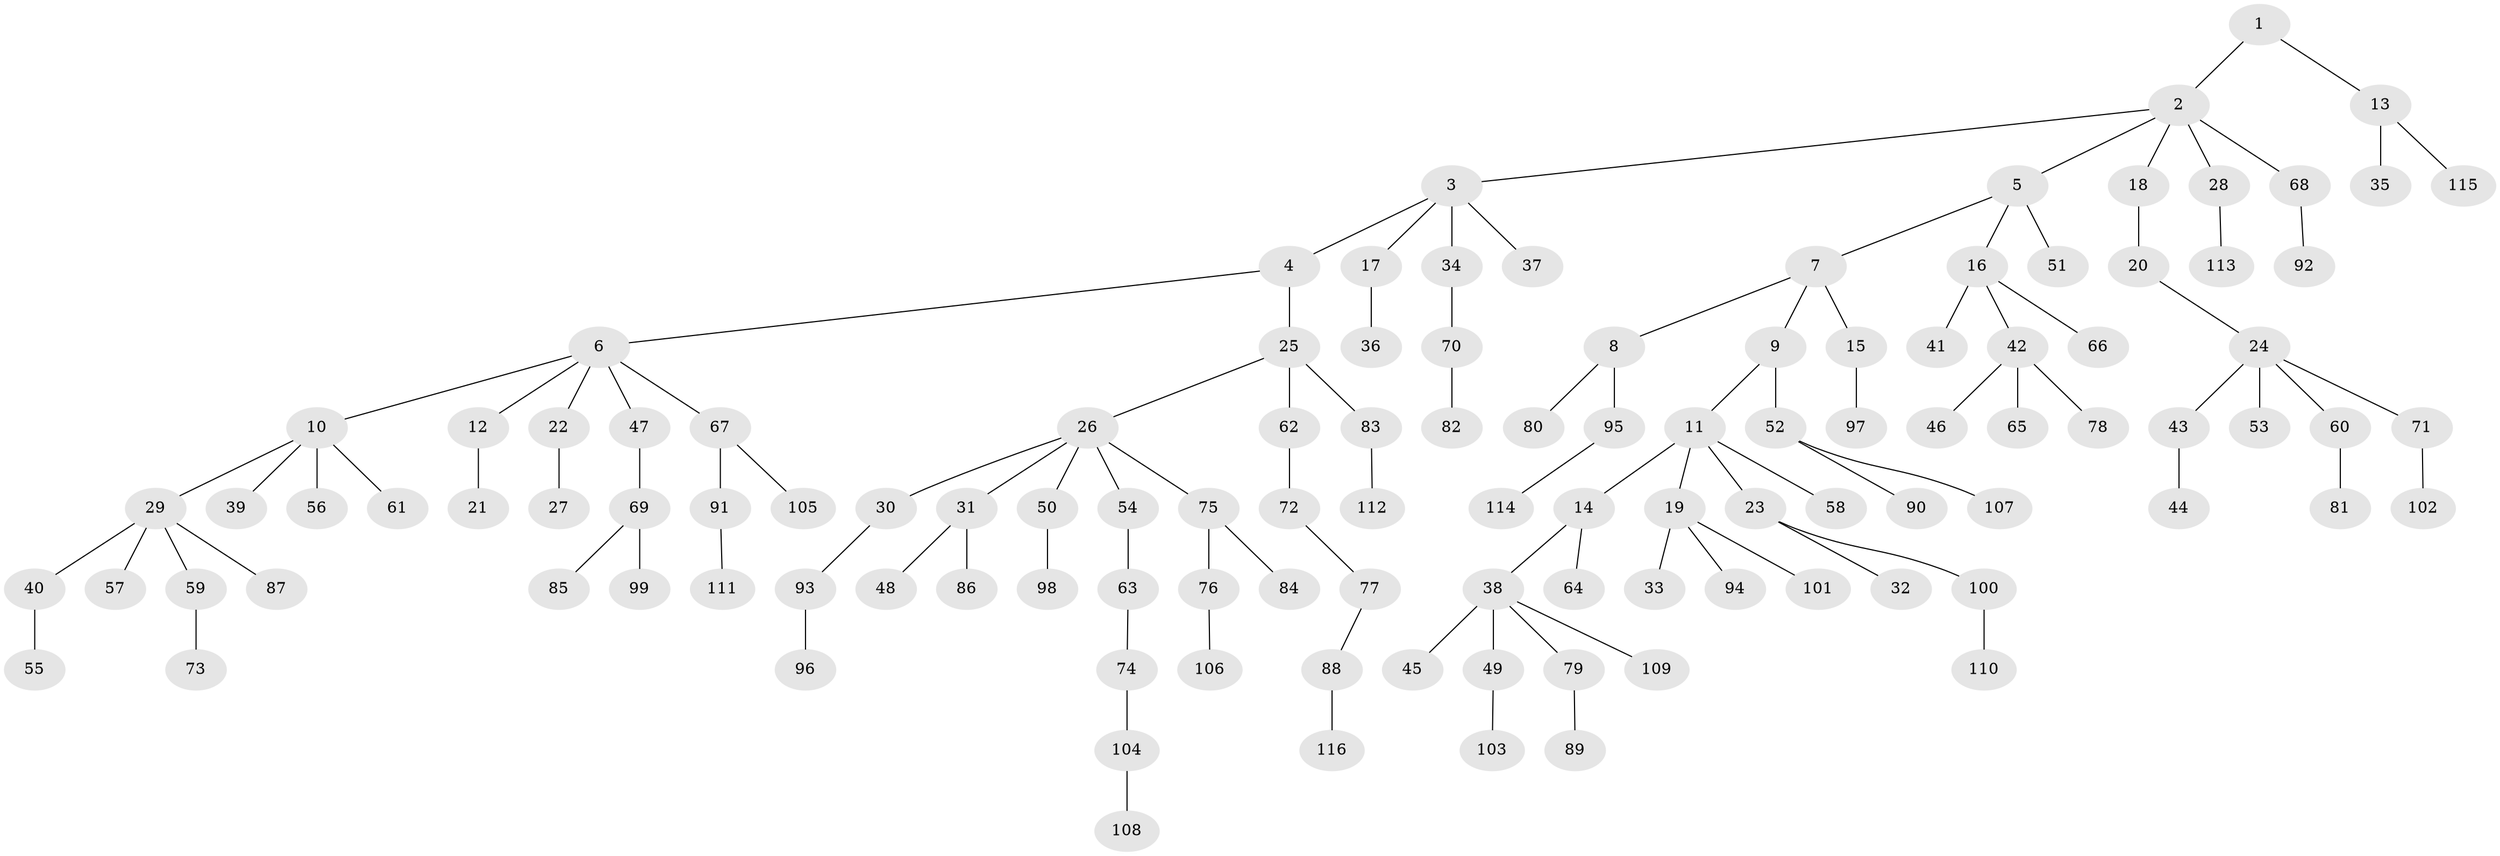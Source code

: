 // Generated by graph-tools (version 1.1) at 2025/15/03/09/25 04:15:42]
// undirected, 116 vertices, 115 edges
graph export_dot {
graph [start="1"]
  node [color=gray90,style=filled];
  1;
  2;
  3;
  4;
  5;
  6;
  7;
  8;
  9;
  10;
  11;
  12;
  13;
  14;
  15;
  16;
  17;
  18;
  19;
  20;
  21;
  22;
  23;
  24;
  25;
  26;
  27;
  28;
  29;
  30;
  31;
  32;
  33;
  34;
  35;
  36;
  37;
  38;
  39;
  40;
  41;
  42;
  43;
  44;
  45;
  46;
  47;
  48;
  49;
  50;
  51;
  52;
  53;
  54;
  55;
  56;
  57;
  58;
  59;
  60;
  61;
  62;
  63;
  64;
  65;
  66;
  67;
  68;
  69;
  70;
  71;
  72;
  73;
  74;
  75;
  76;
  77;
  78;
  79;
  80;
  81;
  82;
  83;
  84;
  85;
  86;
  87;
  88;
  89;
  90;
  91;
  92;
  93;
  94;
  95;
  96;
  97;
  98;
  99;
  100;
  101;
  102;
  103;
  104;
  105;
  106;
  107;
  108;
  109;
  110;
  111;
  112;
  113;
  114;
  115;
  116;
  1 -- 2;
  1 -- 13;
  2 -- 3;
  2 -- 5;
  2 -- 18;
  2 -- 28;
  2 -- 68;
  3 -- 4;
  3 -- 17;
  3 -- 34;
  3 -- 37;
  4 -- 6;
  4 -- 25;
  5 -- 7;
  5 -- 16;
  5 -- 51;
  6 -- 10;
  6 -- 12;
  6 -- 22;
  6 -- 47;
  6 -- 67;
  7 -- 8;
  7 -- 9;
  7 -- 15;
  8 -- 80;
  8 -- 95;
  9 -- 11;
  9 -- 52;
  10 -- 29;
  10 -- 39;
  10 -- 56;
  10 -- 61;
  11 -- 14;
  11 -- 19;
  11 -- 23;
  11 -- 58;
  12 -- 21;
  13 -- 35;
  13 -- 115;
  14 -- 38;
  14 -- 64;
  15 -- 97;
  16 -- 41;
  16 -- 42;
  16 -- 66;
  17 -- 36;
  18 -- 20;
  19 -- 33;
  19 -- 94;
  19 -- 101;
  20 -- 24;
  22 -- 27;
  23 -- 32;
  23 -- 100;
  24 -- 43;
  24 -- 53;
  24 -- 60;
  24 -- 71;
  25 -- 26;
  25 -- 62;
  25 -- 83;
  26 -- 30;
  26 -- 31;
  26 -- 50;
  26 -- 54;
  26 -- 75;
  28 -- 113;
  29 -- 40;
  29 -- 57;
  29 -- 59;
  29 -- 87;
  30 -- 93;
  31 -- 48;
  31 -- 86;
  34 -- 70;
  38 -- 45;
  38 -- 49;
  38 -- 79;
  38 -- 109;
  40 -- 55;
  42 -- 46;
  42 -- 65;
  42 -- 78;
  43 -- 44;
  47 -- 69;
  49 -- 103;
  50 -- 98;
  52 -- 90;
  52 -- 107;
  54 -- 63;
  59 -- 73;
  60 -- 81;
  62 -- 72;
  63 -- 74;
  67 -- 91;
  67 -- 105;
  68 -- 92;
  69 -- 85;
  69 -- 99;
  70 -- 82;
  71 -- 102;
  72 -- 77;
  74 -- 104;
  75 -- 76;
  75 -- 84;
  76 -- 106;
  77 -- 88;
  79 -- 89;
  83 -- 112;
  88 -- 116;
  91 -- 111;
  93 -- 96;
  95 -- 114;
  100 -- 110;
  104 -- 108;
}
